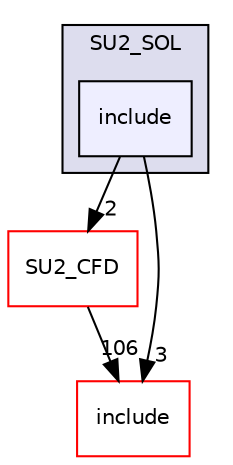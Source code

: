 digraph "/home/boyd/Scrivania/Thesis/SU2/SU2_SOL/include" {
  compound=true
  node [ fontsize="10", fontname="Helvetica"];
  edge [ labelfontsize="10", labelfontname="Helvetica"];
  subgraph clusterdir_a2c8d1473e51dd4de9271e2b32e3c430 {
    graph [ bgcolor="#ddddee", pencolor="black", label="SU2_SOL" fontname="Helvetica", fontsize="10", URL="dir_a2c8d1473e51dd4de9271e2b32e3c430.html"]
  dir_241a5223723bffbf2d391ab4bd266097 [shape=box, label="include", style="filled", fillcolor="#eeeeff", pencolor="black", URL="dir_241a5223723bffbf2d391ab4bd266097.html"];
  }
  dir_6f9fd837e39f246a8f0c94f670ad0309 [shape=box label="SU2_CFD" fillcolor="white" style="filled" color="red" URL="dir_6f9fd837e39f246a8f0c94f670ad0309.html"];
  dir_92cb2900980f09bf257878861626e98f [shape=box label="include" fillcolor="white" style="filled" color="red" URL="dir_92cb2900980f09bf257878861626e98f.html"];
  dir_6f9fd837e39f246a8f0c94f670ad0309->dir_92cb2900980f09bf257878861626e98f [headlabel="106", labeldistance=1.5 headhref="dir_000014_000000.html"];
  dir_241a5223723bffbf2d391ab4bd266097->dir_6f9fd837e39f246a8f0c94f670ad0309 [headlabel="2", labeldistance=1.5 headhref="dir_000052_000014.html"];
  dir_241a5223723bffbf2d391ab4bd266097->dir_92cb2900980f09bf257878861626e98f [headlabel="3", labeldistance=1.5 headhref="dir_000052_000000.html"];
}
